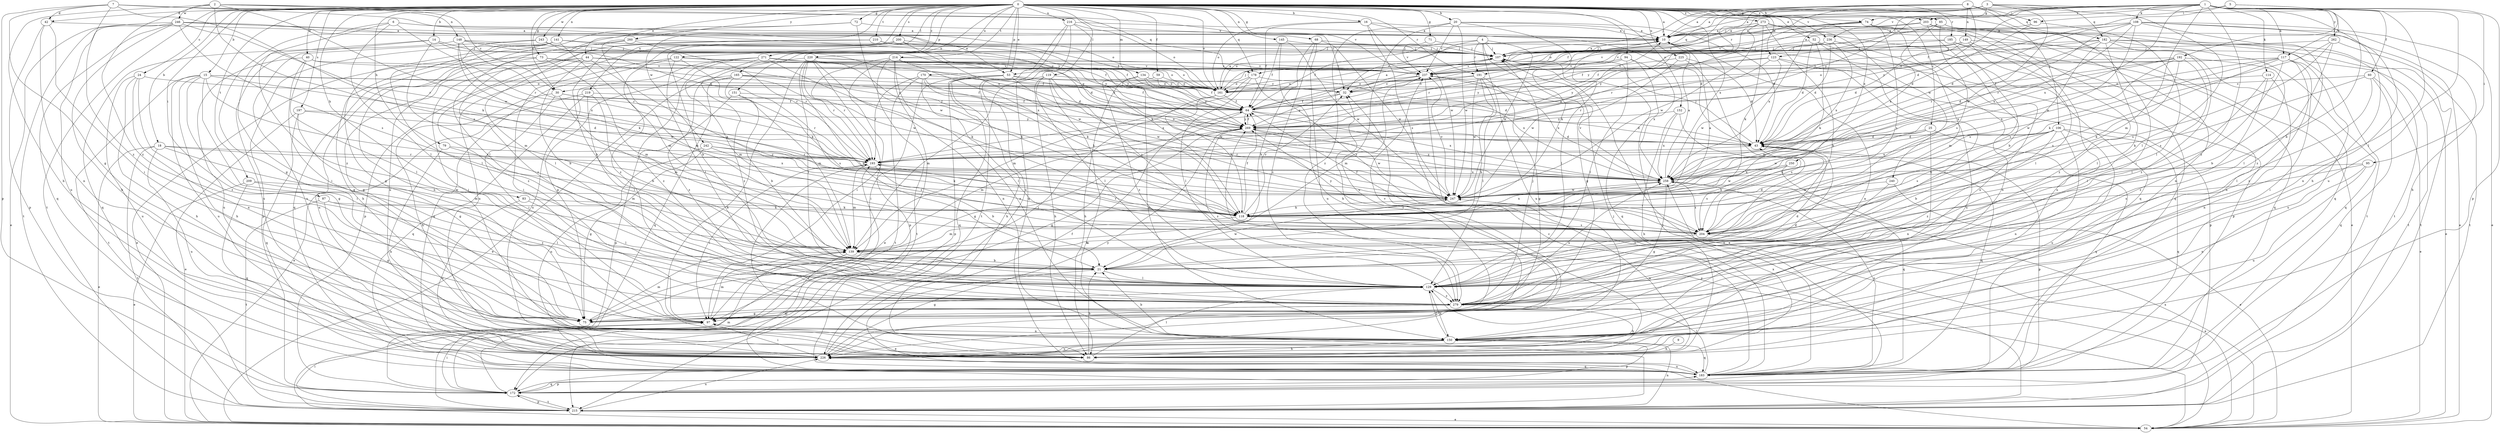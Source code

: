 strict digraph  {
0;
1;
2;
3;
4;
5;
6;
7;
8;
9;
10;
14;
15;
16;
18;
20;
21;
24;
25;
30;
32;
40;
42;
43;
44;
52;
53;
54;
59;
60;
64;
68;
71;
72;
73;
74;
75;
79;
83;
85;
86;
87;
94;
95;
96;
97;
106;
107;
108;
114;
117;
118;
119;
122;
123;
129;
134;
139;
141;
145;
148;
149;
150;
151;
152;
161;
165;
170;
172;
178;
182;
183;
185;
191;
192;
193;
197;
200;
203;
204;
209;
210;
214;
215;
216;
219;
220;
225;
226;
236;
237;
240;
242;
243;
246;
247;
250;
258;
260;
262;
269;
271;
273;
279;
0 -> 10  [label=a];
0 -> 14  [label=b];
0 -> 15  [label=b];
0 -> 16  [label=b];
0 -> 18  [label=b];
0 -> 20  [label=b];
0 -> 24  [label=c];
0 -> 25  [label=c];
0 -> 30  [label=c];
0 -> 40  [label=d];
0 -> 42  [label=d];
0 -> 44  [label=e];
0 -> 52  [label=e];
0 -> 53  [label=e];
0 -> 59  [label=f];
0 -> 68  [label=g];
0 -> 71  [label=g];
0 -> 72  [label=g];
0 -> 73  [label=g];
0 -> 74  [label=g];
0 -> 79  [label=h];
0 -> 83  [label=h];
0 -> 85  [label=h];
0 -> 87  [label=i];
0 -> 94  [label=i];
0 -> 106  [label=j];
0 -> 119  [label=l];
0 -> 122  [label=l];
0 -> 123  [label=l];
0 -> 134  [label=m];
0 -> 141  [label=n];
0 -> 145  [label=n];
0 -> 151  [label=o];
0 -> 152  [label=o];
0 -> 161  [label=o];
0 -> 165  [label=p];
0 -> 170  [label=p];
0 -> 178  [label=q];
0 -> 185  [label=r];
0 -> 191  [label=r];
0 -> 197  [label=s];
0 -> 200  [label=s];
0 -> 203  [label=s];
0 -> 209  [label=t];
0 -> 210  [label=t];
0 -> 214  [label=t];
0 -> 215  [label=t];
0 -> 216  [label=u];
0 -> 219  [label=u];
0 -> 220  [label=u];
0 -> 225  [label=u];
0 -> 236  [label=v];
0 -> 240  [label=w];
0 -> 242  [label=w];
0 -> 243  [label=w];
0 -> 250  [label=x];
0 -> 258  [label=x];
0 -> 260  [label=y];
0 -> 271  [label=z];
0 -> 273  [label=z];
1 -> 10  [label=a];
1 -> 21  [label=b];
1 -> 60  [label=f];
1 -> 64  [label=f];
1 -> 95  [label=i];
1 -> 107  [label=j];
1 -> 108  [label=k];
1 -> 114  [label=k];
1 -> 117  [label=k];
1 -> 123  [label=l];
1 -> 129  [label=l];
1 -> 139  [label=m];
1 -> 172  [label=p];
1 -> 203  [label=s];
1 -> 226  [label=u];
1 -> 236  [label=v];
1 -> 258  [label=x];
1 -> 262  [label=y];
1 -> 269  [label=y];
1 -> 279  [label=z];
2 -> 30  [label=c];
2 -> 86  [label=h];
2 -> 148  [label=n];
2 -> 178  [label=q];
2 -> 204  [label=s];
2 -> 246  [label=w];
2 -> 247  [label=w];
2 -> 279  [label=z];
3 -> 10  [label=a];
3 -> 30  [label=c];
3 -> 74  [label=g];
3 -> 86  [label=h];
3 -> 129  [label=l];
3 -> 178  [label=q];
3 -> 182  [label=q];
3 -> 191  [label=r];
3 -> 247  [label=w];
4 -> 32  [label=c];
4 -> 64  [label=f];
4 -> 75  [label=g];
4 -> 107  [label=j];
4 -> 129  [label=l];
4 -> 191  [label=r];
4 -> 226  [label=u];
4 -> 247  [label=w];
5 -> 53  [label=e];
5 -> 96  [label=i];
5 -> 117  [label=k];
5 -> 192  [label=r];
6 -> 10  [label=a];
6 -> 53  [label=e];
6 -> 75  [label=g];
6 -> 129  [label=l];
6 -> 193  [label=r];
6 -> 279  [label=z];
7 -> 32  [label=c];
7 -> 42  [label=d];
7 -> 75  [label=g];
7 -> 118  [label=k];
7 -> 172  [label=p];
7 -> 237  [label=v];
7 -> 269  [label=y];
7 -> 279  [label=z];
8 -> 10  [label=a];
8 -> 43  [label=d];
8 -> 64  [label=f];
8 -> 96  [label=i];
8 -> 97  [label=i];
8 -> 107  [label=j];
8 -> 149  [label=n];
8 -> 182  [label=q];
9 -> 86  [label=h];
10 -> 107  [label=j];
10 -> 161  [label=o];
10 -> 172  [label=p];
14 -> 43  [label=d];
14 -> 97  [label=i];
14 -> 107  [label=j];
14 -> 139  [label=m];
14 -> 226  [label=u];
15 -> 32  [label=c];
15 -> 75  [label=g];
15 -> 86  [label=h];
15 -> 97  [label=i];
15 -> 161  [label=o];
15 -> 204  [label=s];
15 -> 215  [label=t];
15 -> 226  [label=u];
15 -> 247  [label=w];
16 -> 10  [label=a];
16 -> 43  [label=d];
16 -> 64  [label=f];
16 -> 161  [label=o];
16 -> 204  [label=s];
16 -> 247  [label=w];
18 -> 54  [label=e];
18 -> 139  [label=m];
18 -> 193  [label=r];
18 -> 215  [label=t];
18 -> 226  [label=u];
18 -> 258  [label=x];
20 -> 10  [label=a];
20 -> 43  [label=d];
20 -> 118  [label=k];
20 -> 226  [label=u];
20 -> 237  [label=v];
20 -> 247  [label=w];
20 -> 279  [label=z];
21 -> 54  [label=e];
21 -> 129  [label=l];
21 -> 247  [label=w];
24 -> 86  [label=h];
24 -> 150  [label=n];
24 -> 161  [label=o];
24 -> 226  [label=u];
24 -> 279  [label=z];
25 -> 43  [label=d];
25 -> 118  [label=k];
25 -> 150  [label=n];
25 -> 183  [label=q];
25 -> 247  [label=w];
30 -> 64  [label=f];
30 -> 86  [label=h];
30 -> 97  [label=i];
30 -> 139  [label=m];
30 -> 193  [label=r];
32 -> 64  [label=f];
32 -> 107  [label=j];
32 -> 269  [label=y];
40 -> 64  [label=f];
40 -> 75  [label=g];
40 -> 129  [label=l];
40 -> 226  [label=u];
40 -> 237  [label=v];
42 -> 10  [label=a];
42 -> 97  [label=i];
42 -> 150  [label=n];
42 -> 172  [label=p];
43 -> 107  [label=j];
43 -> 172  [label=p];
43 -> 183  [label=q];
43 -> 193  [label=r];
44 -> 21  [label=b];
44 -> 97  [label=i];
44 -> 118  [label=k];
44 -> 226  [label=u];
44 -> 237  [label=v];
44 -> 269  [label=y];
44 -> 279  [label=z];
52 -> 43  [label=d];
52 -> 107  [label=j];
52 -> 118  [label=k];
52 -> 150  [label=n];
52 -> 279  [label=z];
53 -> 32  [label=c];
53 -> 64  [label=f];
53 -> 86  [label=h];
53 -> 97  [label=i];
53 -> 172  [label=p];
53 -> 183  [label=q];
53 -> 247  [label=w];
54 -> 258  [label=x];
54 -> 269  [label=y];
59 -> 64  [label=f];
59 -> 86  [label=h];
59 -> 161  [label=o];
60 -> 32  [label=c];
60 -> 54  [label=e];
60 -> 118  [label=k];
60 -> 129  [label=l];
60 -> 183  [label=q];
64 -> 10  [label=a];
64 -> 43  [label=d];
64 -> 75  [label=g];
64 -> 237  [label=v];
64 -> 258  [label=x];
64 -> 269  [label=y];
68 -> 21  [label=b];
68 -> 107  [label=j];
68 -> 226  [label=u];
68 -> 247  [label=w];
68 -> 279  [label=z];
71 -> 107  [label=j];
71 -> 237  [label=v];
72 -> 10  [label=v];
72 -> 129  [label=l];
72 -> 226  [label=u];
72 -> 247  [label=w];
73 -> 54  [label=e];
73 -> 75  [label=g];
73 -> 139  [label=m];
73 -> 237  [label=v];
73 -> 247  [label=w];
74 -> 10  [label=a];
74 -> 54  [label=e];
74 -> 161  [label=o];
74 -> 204  [label=s];
74 -> 215  [label=t];
74 -> 226  [label=u];
74 -> 237  [label=v];
74 -> 258  [label=x];
75 -> 139  [label=m];
75 -> 237  [label=v];
79 -> 86  [label=h];
79 -> 139  [label=m];
79 -> 193  [label=r];
83 -> 118  [label=k];
83 -> 129  [label=l];
83 -> 226  [label=u];
85 -> 10  [label=a];
85 -> 150  [label=n];
85 -> 183  [label=q];
85 -> 204  [label=s];
85 -> 258  [label=x];
85 -> 269  [label=y];
86 -> 21  [label=b];
86 -> 129  [label=l];
86 -> 193  [label=r];
86 -> 247  [label=w];
86 -> 258  [label=x];
87 -> 75  [label=g];
87 -> 118  [label=k];
87 -> 129  [label=l];
87 -> 215  [label=t];
94 -> 129  [label=l];
94 -> 183  [label=q];
94 -> 237  [label=v];
94 -> 258  [label=x];
94 -> 269  [label=y];
95 -> 150  [label=n];
95 -> 204  [label=s];
95 -> 226  [label=u];
95 -> 258  [label=x];
96 -> 10  [label=a];
96 -> 43  [label=d];
96 -> 129  [label=l];
97 -> 32  [label=c];
97 -> 139  [label=m];
97 -> 150  [label=n];
106 -> 21  [label=b];
106 -> 43  [label=d];
106 -> 150  [label=n];
106 -> 183  [label=q];
106 -> 204  [label=s];
106 -> 226  [label=u];
106 -> 258  [label=x];
106 -> 279  [label=z];
107 -> 10  [label=a];
107 -> 54  [label=e];
107 -> 237  [label=v];
108 -> 10  [label=a];
108 -> 43  [label=d];
108 -> 54  [label=e];
108 -> 86  [label=h];
108 -> 150  [label=n];
108 -> 193  [label=r];
108 -> 247  [label=w];
108 -> 258  [label=x];
108 -> 269  [label=y];
108 -> 279  [label=z];
114 -> 129  [label=l];
114 -> 150  [label=n];
114 -> 161  [label=o];
114 -> 279  [label=z];
117 -> 97  [label=i];
117 -> 129  [label=l];
117 -> 161  [label=o];
117 -> 204  [label=s];
117 -> 226  [label=u];
117 -> 237  [label=v];
117 -> 247  [label=w];
117 -> 258  [label=x];
117 -> 279  [label=z];
118 -> 10  [label=a];
118 -> 32  [label=c];
118 -> 64  [label=f];
118 -> 139  [label=m];
118 -> 204  [label=s];
118 -> 258  [label=x];
119 -> 86  [label=h];
119 -> 129  [label=l];
119 -> 139  [label=m];
119 -> 161  [label=o];
119 -> 204  [label=s];
119 -> 215  [label=t];
119 -> 247  [label=w];
122 -> 97  [label=i];
122 -> 118  [label=k];
122 -> 129  [label=l];
122 -> 183  [label=q];
122 -> 237  [label=v];
122 -> 269  [label=y];
123 -> 172  [label=p];
123 -> 193  [label=r];
123 -> 226  [label=u];
123 -> 237  [label=v];
123 -> 247  [label=w];
123 -> 269  [label=y];
129 -> 43  [label=d];
129 -> 75  [label=g];
129 -> 150  [label=n];
129 -> 279  [label=z];
134 -> 43  [label=d];
134 -> 150  [label=n];
134 -> 161  [label=o];
134 -> 269  [label=y];
134 -> 279  [label=z];
139 -> 21  [label=b];
139 -> 183  [label=q];
141 -> 75  [label=g];
141 -> 86  [label=h];
141 -> 107  [label=j];
141 -> 139  [label=m];
141 -> 172  [label=p];
141 -> 183  [label=q];
141 -> 258  [label=x];
145 -> 64  [label=f];
145 -> 86  [label=h];
145 -> 107  [label=j];
145 -> 247  [label=w];
148 -> 64  [label=f];
148 -> 107  [label=j];
148 -> 118  [label=k];
148 -> 183  [label=q];
148 -> 193  [label=r];
148 -> 258  [label=x];
148 -> 269  [label=y];
149 -> 43  [label=d];
149 -> 64  [label=f];
149 -> 107  [label=j];
149 -> 129  [label=l];
149 -> 215  [label=t];
149 -> 269  [label=y];
149 -> 279  [label=z];
150 -> 21  [label=b];
150 -> 86  [label=h];
150 -> 129  [label=l];
150 -> 172  [label=p];
150 -> 183  [label=q];
150 -> 226  [label=u];
151 -> 21  [label=b];
151 -> 64  [label=f];
151 -> 172  [label=p];
151 -> 204  [label=s];
152 -> 86  [label=h];
152 -> 204  [label=s];
152 -> 258  [label=x];
152 -> 269  [label=y];
161 -> 10  [label=a];
161 -> 64  [label=f];
161 -> 97  [label=i];
161 -> 107  [label=j];
161 -> 118  [label=k];
165 -> 32  [label=c];
165 -> 54  [label=e];
165 -> 64  [label=f];
165 -> 139  [label=m];
165 -> 161  [label=o];
165 -> 183  [label=q];
165 -> 279  [label=z];
170 -> 118  [label=k];
170 -> 129  [label=l];
170 -> 161  [label=o];
170 -> 193  [label=r];
170 -> 215  [label=t];
170 -> 258  [label=x];
172 -> 97  [label=i];
172 -> 107  [label=j];
172 -> 139  [label=m];
172 -> 183  [label=q];
172 -> 193  [label=r];
172 -> 215  [label=t];
178 -> 129  [label=l];
178 -> 139  [label=m];
178 -> 161  [label=o];
178 -> 204  [label=s];
178 -> 258  [label=x];
182 -> 54  [label=e];
182 -> 64  [label=f];
182 -> 107  [label=j];
182 -> 129  [label=l];
182 -> 183  [label=q];
182 -> 193  [label=r];
182 -> 204  [label=s];
182 -> 215  [label=t];
182 -> 279  [label=z];
183 -> 32  [label=c];
183 -> 107  [label=j];
183 -> 129  [label=l];
183 -> 172  [label=p];
183 -> 226  [label=u];
183 -> 258  [label=x];
185 -> 107  [label=j];
185 -> 150  [label=n];
185 -> 183  [label=q];
185 -> 204  [label=s];
185 -> 237  [label=v];
191 -> 21  [label=b];
191 -> 32  [label=c];
191 -> 75  [label=g];
191 -> 129  [label=l];
191 -> 161  [label=o];
191 -> 247  [label=w];
192 -> 21  [label=b];
192 -> 43  [label=d];
192 -> 64  [label=f];
192 -> 118  [label=k];
192 -> 204  [label=s];
192 -> 237  [label=v];
192 -> 258  [label=x];
193 -> 10  [label=a];
193 -> 21  [label=b];
193 -> 97  [label=i];
193 -> 139  [label=m];
193 -> 258  [label=x];
197 -> 43  [label=d];
197 -> 54  [label=e];
197 -> 75  [label=g];
197 -> 183  [label=q];
197 -> 269  [label=y];
200 -> 21  [label=b];
200 -> 64  [label=f];
200 -> 107  [label=j];
200 -> 172  [label=p];
200 -> 226  [label=u];
200 -> 247  [label=w];
200 -> 279  [label=z];
203 -> 10  [label=a];
203 -> 21  [label=b];
203 -> 183  [label=q];
203 -> 193  [label=r];
203 -> 215  [label=t];
203 -> 226  [label=u];
204 -> 43  [label=d];
204 -> 54  [label=e];
204 -> 64  [label=f];
204 -> 139  [label=m];
204 -> 193  [label=r];
204 -> 269  [label=y];
209 -> 54  [label=e];
209 -> 183  [label=q];
209 -> 247  [label=w];
209 -> 279  [label=z];
210 -> 21  [label=b];
210 -> 107  [label=j];
210 -> 129  [label=l];
210 -> 269  [label=y];
214 -> 54  [label=e];
214 -> 97  [label=i];
214 -> 118  [label=k];
214 -> 150  [label=n];
214 -> 193  [label=r];
214 -> 215  [label=t];
214 -> 237  [label=v];
214 -> 258  [label=x];
215 -> 54  [label=e];
215 -> 97  [label=i];
215 -> 150  [label=n];
215 -> 172  [label=p];
215 -> 226  [label=u];
216 -> 10  [label=a];
216 -> 118  [label=k];
216 -> 161  [label=o];
216 -> 183  [label=q];
216 -> 215  [label=t];
216 -> 226  [label=u];
219 -> 21  [label=b];
219 -> 54  [label=e];
219 -> 64  [label=f];
219 -> 129  [label=l];
219 -> 183  [label=q];
220 -> 21  [label=b];
220 -> 86  [label=h];
220 -> 118  [label=k];
220 -> 129  [label=l];
220 -> 150  [label=n];
220 -> 161  [label=o];
220 -> 172  [label=p];
220 -> 193  [label=r];
220 -> 237  [label=v];
220 -> 279  [label=z];
225 -> 43  [label=d];
225 -> 139  [label=m];
225 -> 237  [label=v];
225 -> 247  [label=w];
226 -> 10  [label=a];
226 -> 64  [label=f];
226 -> 97  [label=i];
226 -> 183  [label=q];
226 -> 269  [label=y];
236 -> 43  [label=d];
236 -> 107  [label=j];
236 -> 139  [label=m];
236 -> 237  [label=v];
236 -> 258  [label=x];
237 -> 32  [label=c];
237 -> 139  [label=m];
237 -> 161  [label=o];
237 -> 215  [label=t];
237 -> 258  [label=x];
240 -> 54  [label=e];
240 -> 247  [label=w];
240 -> 279  [label=z];
242 -> 75  [label=g];
242 -> 118  [label=k];
242 -> 193  [label=r];
242 -> 204  [label=s];
242 -> 226  [label=u];
243 -> 107  [label=j];
243 -> 129  [label=l];
243 -> 193  [label=r];
243 -> 226  [label=u];
246 -> 10  [label=a];
246 -> 54  [label=e];
246 -> 64  [label=f];
246 -> 86  [label=h];
246 -> 161  [label=o];
246 -> 183  [label=q];
246 -> 193  [label=r];
246 -> 204  [label=s];
246 -> 215  [label=t];
246 -> 226  [label=u];
247 -> 118  [label=k];
247 -> 237  [label=v];
250 -> 118  [label=k];
250 -> 183  [label=q];
250 -> 204  [label=s];
250 -> 247  [label=w];
250 -> 258  [label=x];
258 -> 10  [label=a];
258 -> 75  [label=g];
258 -> 204  [label=s];
258 -> 237  [label=v];
258 -> 247  [label=w];
258 -> 269  [label=y];
260 -> 107  [label=j];
260 -> 139  [label=m];
260 -> 150  [label=n];
260 -> 193  [label=r];
260 -> 279  [label=z];
262 -> 107  [label=j];
262 -> 118  [label=k];
262 -> 129  [label=l];
262 -> 204  [label=s];
262 -> 215  [label=t];
269 -> 43  [label=d];
269 -> 64  [label=f];
269 -> 75  [label=g];
269 -> 139  [label=m];
269 -> 247  [label=w];
269 -> 279  [label=z];
271 -> 43  [label=d];
271 -> 75  [label=g];
271 -> 118  [label=k];
271 -> 139  [label=m];
271 -> 161  [label=o];
271 -> 226  [label=u];
271 -> 237  [label=v];
271 -> 279  [label=z];
273 -> 10  [label=a];
273 -> 21  [label=b];
273 -> 54  [label=e];
273 -> 118  [label=k];
273 -> 183  [label=q];
273 -> 193  [label=r];
273 -> 247  [label=w];
279 -> 43  [label=d];
279 -> 75  [label=g];
279 -> 86  [label=h];
279 -> 97  [label=i];
279 -> 107  [label=j];
279 -> 258  [label=x];
}
